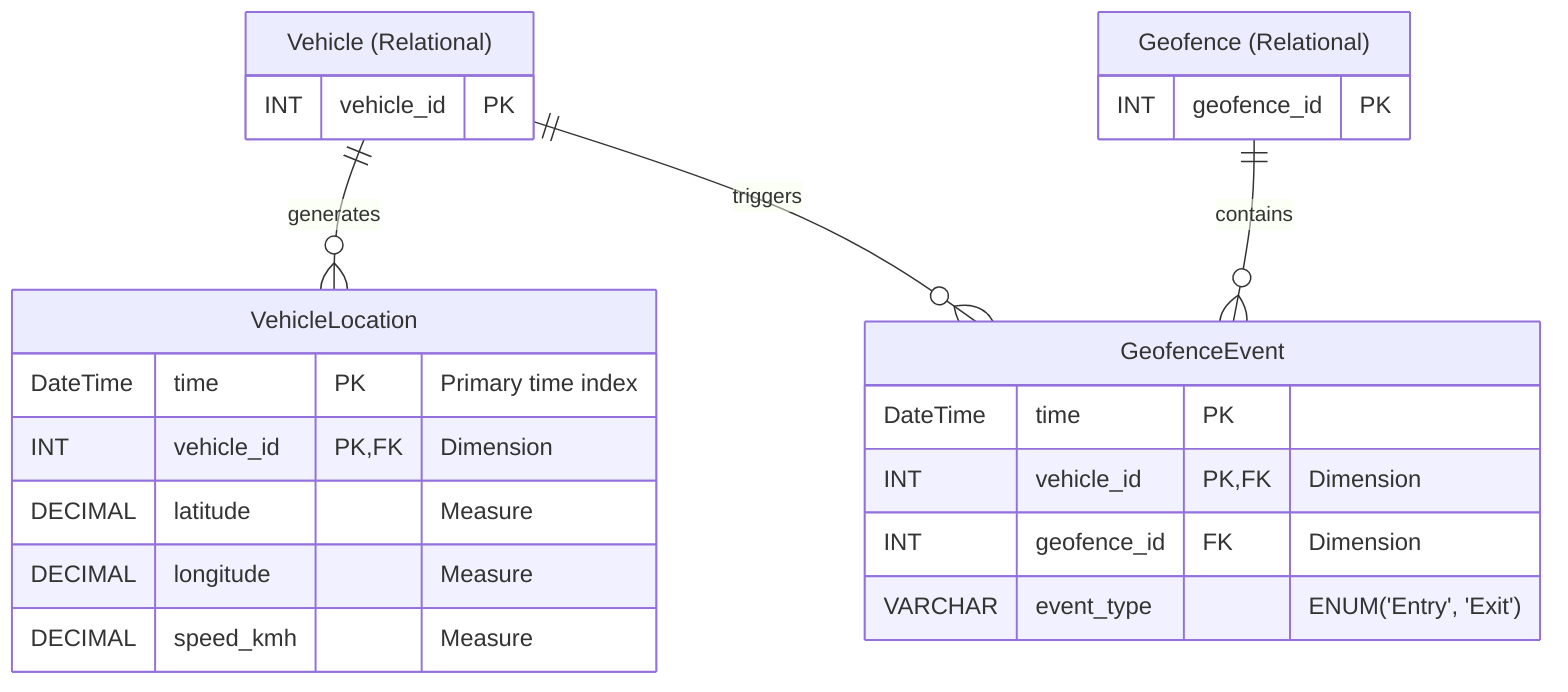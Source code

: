 erDiagram
    VehicleLocation {
        DateTime time PK "Primary time index"
        INT vehicle_id PK, FK "Dimension"
        DECIMAL latitude "Measure"
        DECIMAL longitude "Measure"
        DECIMAL speed_kmh "Measure"
    }
    GeofenceEvent {
        DateTime time PK
        INT vehicle_id PK, FK "Dimension"
        INT geofence_id FK "Dimension"
        VARCHAR event_type "ENUM('Entry', 'Exit')"
    }
    "Vehicle (Relational)" {
        INT vehicle_id PK
    }
    "Geofence (Relational)" {
        INT geofence_id PK
    }

    "Vehicle (Relational)" ||--o{ VehicleLocation : "generates"
    "Vehicle (Relational)" ||--o{ GeofenceEvent : "triggers"
    "Geofence (Relational)" ||--o{ GeofenceEvent : "contains"
